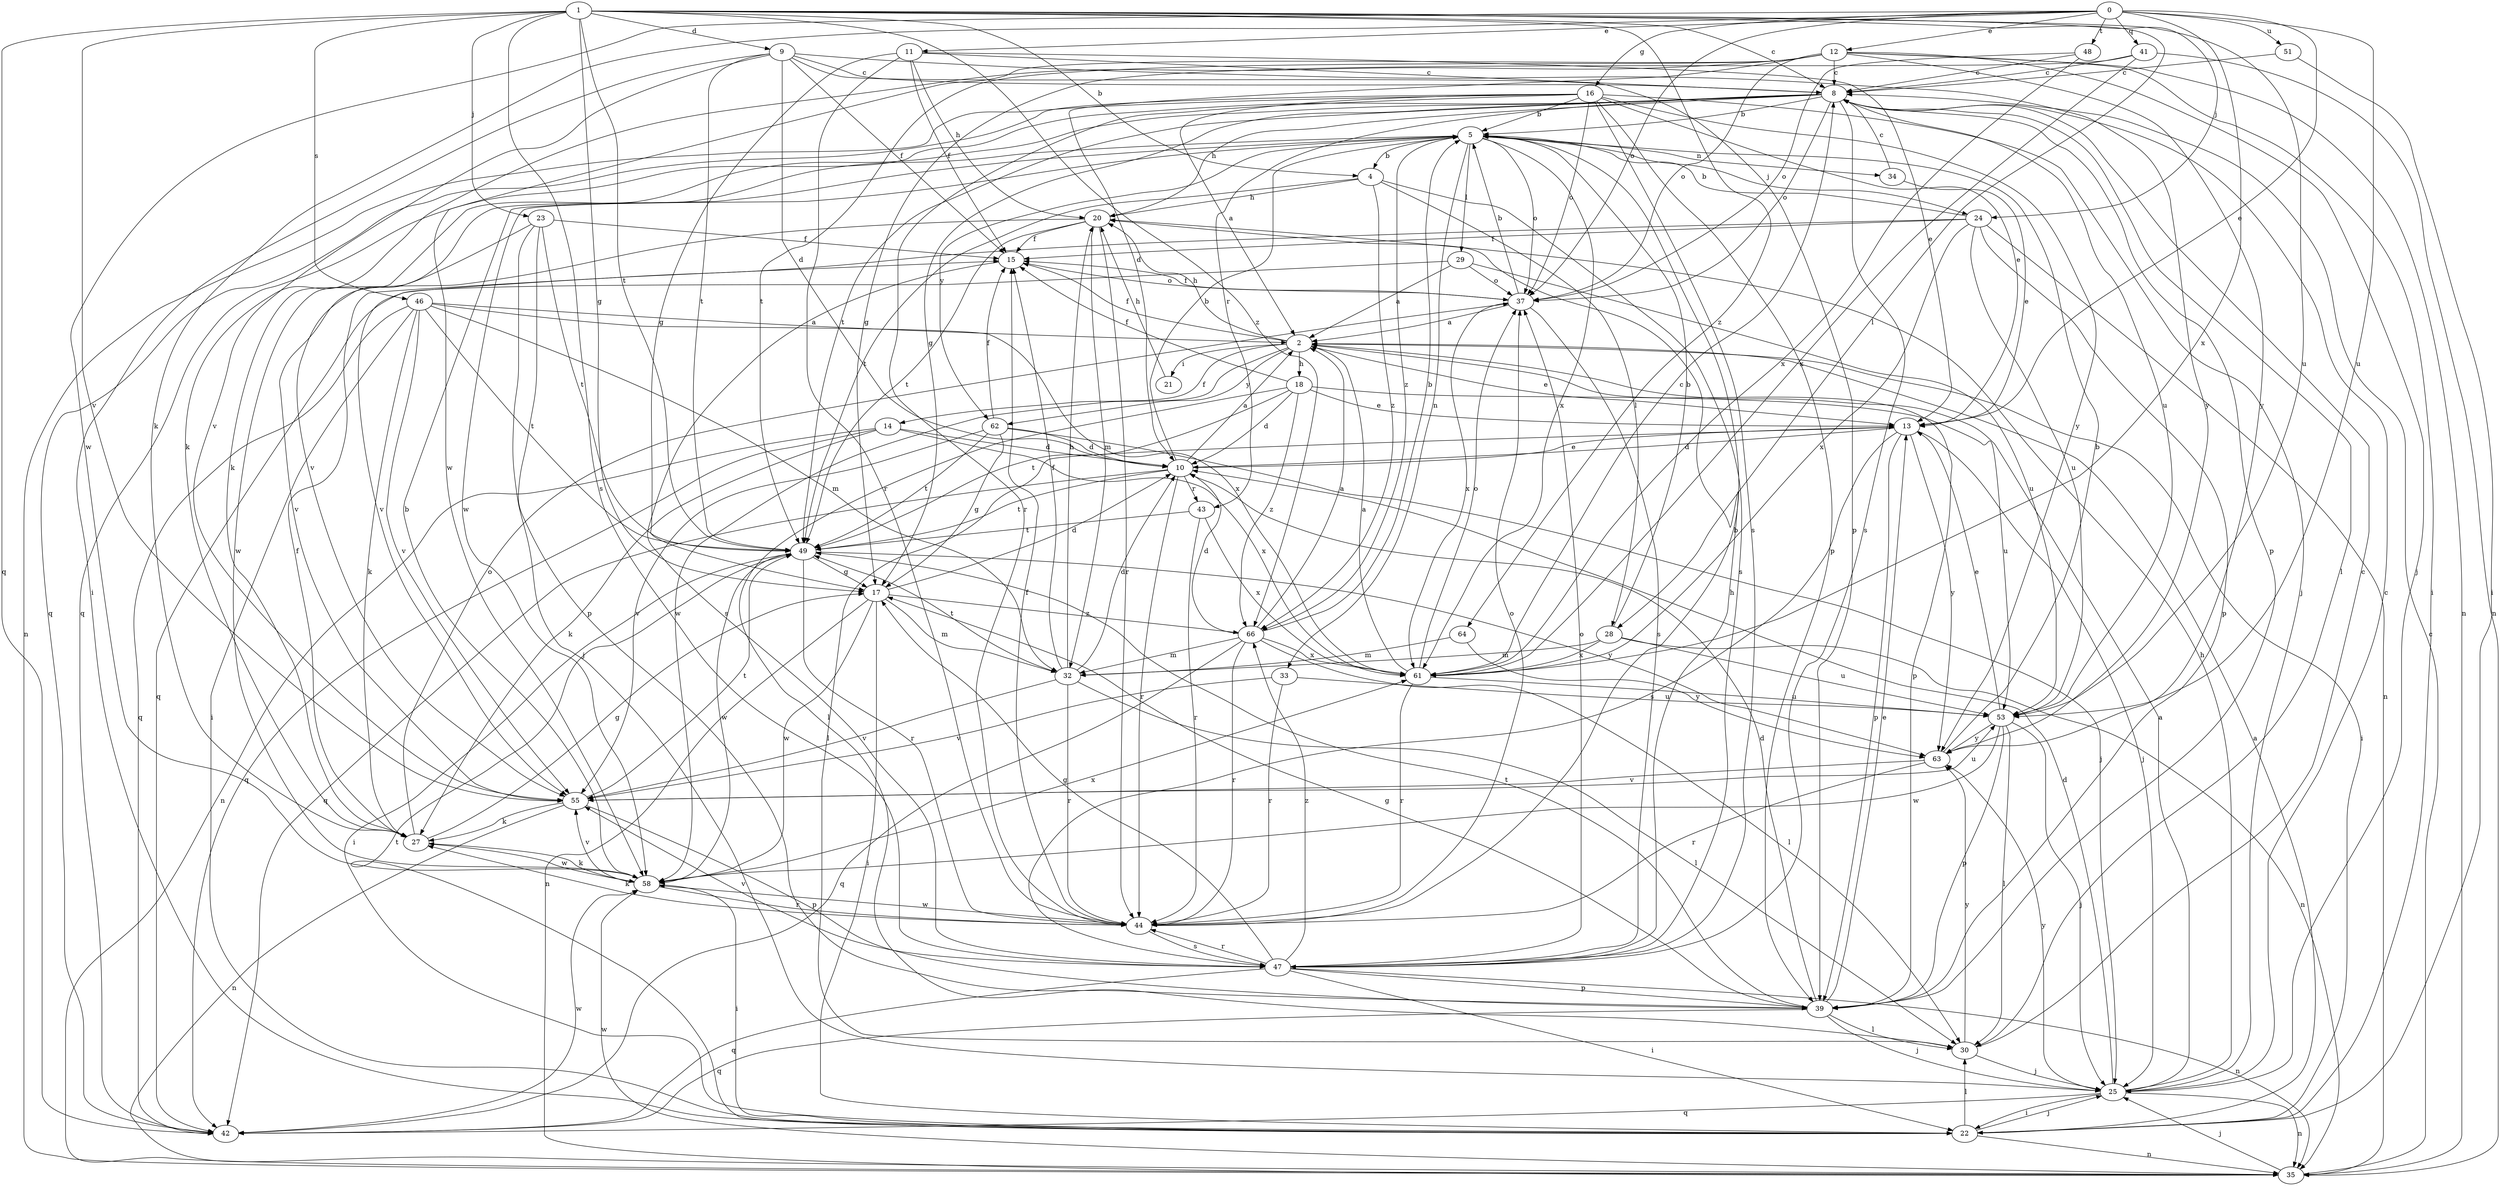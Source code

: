 strict digraph  {
0;
1;
2;
4;
5;
8;
9;
10;
11;
12;
13;
14;
15;
16;
17;
18;
20;
21;
22;
23;
24;
25;
27;
28;
29;
30;
32;
33;
34;
35;
37;
39;
41;
42;
43;
44;
46;
47;
48;
49;
51;
53;
55;
58;
61;
62;
63;
64;
66;
0 -> 11  [label=e];
0 -> 12  [label=e];
0 -> 13  [label=e];
0 -> 16  [label=g];
0 -> 27  [label=k];
0 -> 37  [label=o];
0 -> 41  [label=q];
0 -> 48  [label=t];
0 -> 51  [label=u];
0 -> 53  [label=u];
0 -> 58  [label=w];
0 -> 61  [label=x];
1 -> 4  [label=b];
1 -> 8  [label=c];
1 -> 9  [label=d];
1 -> 17  [label=g];
1 -> 23  [label=j];
1 -> 24  [label=j];
1 -> 28  [label=l];
1 -> 42  [label=q];
1 -> 46  [label=s];
1 -> 47  [label=s];
1 -> 49  [label=t];
1 -> 53  [label=u];
1 -> 55  [label=v];
1 -> 64  [label=z];
1 -> 66  [label=z];
2 -> 13  [label=e];
2 -> 14  [label=f];
2 -> 15  [label=f];
2 -> 18  [label=h];
2 -> 20  [label=h];
2 -> 21  [label=i];
2 -> 22  [label=i];
2 -> 39  [label=p];
2 -> 58  [label=w];
2 -> 62  [label=y];
4 -> 20  [label=h];
4 -> 28  [label=l];
4 -> 47  [label=s];
4 -> 49  [label=t];
4 -> 66  [label=z];
5 -> 4  [label=b];
5 -> 24  [label=j];
5 -> 29  [label=l];
5 -> 33  [label=n];
5 -> 34  [label=n];
5 -> 37  [label=o];
5 -> 55  [label=v];
5 -> 58  [label=w];
5 -> 61  [label=x];
5 -> 62  [label=y];
5 -> 66  [label=z];
8 -> 5  [label=b];
8 -> 17  [label=g];
8 -> 20  [label=h];
8 -> 27  [label=k];
8 -> 30  [label=l];
8 -> 37  [label=o];
8 -> 39  [label=p];
8 -> 42  [label=q];
8 -> 43  [label=r];
8 -> 47  [label=s];
8 -> 49  [label=t];
8 -> 53  [label=u];
9 -> 8  [label=c];
9 -> 10  [label=d];
9 -> 15  [label=f];
9 -> 22  [label=i];
9 -> 39  [label=p];
9 -> 49  [label=t];
9 -> 55  [label=v];
9 -> 63  [label=y];
10 -> 2  [label=a];
10 -> 5  [label=b];
10 -> 13  [label=e];
10 -> 42  [label=q];
10 -> 43  [label=r];
10 -> 44  [label=r];
10 -> 49  [label=t];
11 -> 8  [label=c];
11 -> 13  [label=e];
11 -> 15  [label=f];
11 -> 17  [label=g];
11 -> 20  [label=h];
11 -> 44  [label=r];
12 -> 8  [label=c];
12 -> 10  [label=d];
12 -> 22  [label=i];
12 -> 25  [label=j];
12 -> 27  [label=k];
12 -> 35  [label=n];
12 -> 37  [label=o];
12 -> 49  [label=t];
12 -> 58  [label=w];
12 -> 63  [label=y];
13 -> 10  [label=d];
13 -> 25  [label=j];
13 -> 30  [label=l];
13 -> 39  [label=p];
13 -> 47  [label=s];
13 -> 63  [label=y];
14 -> 10  [label=d];
14 -> 27  [label=k];
14 -> 35  [label=n];
14 -> 42  [label=q];
14 -> 61  [label=x];
15 -> 37  [label=o];
15 -> 47  [label=s];
16 -> 2  [label=a];
16 -> 5  [label=b];
16 -> 13  [label=e];
16 -> 25  [label=j];
16 -> 35  [label=n];
16 -> 37  [label=o];
16 -> 39  [label=p];
16 -> 42  [label=q];
16 -> 44  [label=r];
16 -> 47  [label=s];
16 -> 63  [label=y];
17 -> 10  [label=d];
17 -> 22  [label=i];
17 -> 32  [label=m];
17 -> 35  [label=n];
17 -> 58  [label=w];
17 -> 66  [label=z];
18 -> 10  [label=d];
18 -> 13  [label=e];
18 -> 15  [label=f];
18 -> 30  [label=l];
18 -> 49  [label=t];
18 -> 53  [label=u];
18 -> 66  [label=z];
20 -> 15  [label=f];
20 -> 32  [label=m];
20 -> 44  [label=r];
20 -> 49  [label=t];
20 -> 55  [label=v];
21 -> 20  [label=h];
22 -> 2  [label=a];
22 -> 25  [label=j];
22 -> 30  [label=l];
22 -> 35  [label=n];
22 -> 49  [label=t];
23 -> 15  [label=f];
23 -> 25  [label=j];
23 -> 39  [label=p];
23 -> 49  [label=t];
23 -> 58  [label=w];
24 -> 5  [label=b];
24 -> 15  [label=f];
24 -> 35  [label=n];
24 -> 39  [label=p];
24 -> 53  [label=u];
24 -> 55  [label=v];
24 -> 61  [label=x];
25 -> 2  [label=a];
25 -> 8  [label=c];
25 -> 10  [label=d];
25 -> 20  [label=h];
25 -> 22  [label=i];
25 -> 35  [label=n];
25 -> 42  [label=q];
25 -> 63  [label=y];
27 -> 15  [label=f];
27 -> 17  [label=g];
27 -> 37  [label=o];
27 -> 58  [label=w];
28 -> 5  [label=b];
28 -> 32  [label=m];
28 -> 35  [label=n];
28 -> 53  [label=u];
28 -> 61  [label=x];
29 -> 2  [label=a];
29 -> 37  [label=o];
29 -> 42  [label=q];
29 -> 53  [label=u];
30 -> 8  [label=c];
30 -> 25  [label=j];
30 -> 63  [label=y];
32 -> 10  [label=d];
32 -> 15  [label=f];
32 -> 20  [label=h];
32 -> 30  [label=l];
32 -> 44  [label=r];
32 -> 49  [label=t];
32 -> 55  [label=v];
33 -> 44  [label=r];
33 -> 53  [label=u];
33 -> 55  [label=v];
34 -> 8  [label=c];
34 -> 13  [label=e];
35 -> 8  [label=c];
35 -> 25  [label=j];
35 -> 58  [label=w];
37 -> 2  [label=a];
37 -> 5  [label=b];
37 -> 15  [label=f];
37 -> 47  [label=s];
37 -> 61  [label=x];
39 -> 10  [label=d];
39 -> 13  [label=e];
39 -> 17  [label=g];
39 -> 25  [label=j];
39 -> 30  [label=l];
39 -> 42  [label=q];
39 -> 49  [label=t];
41 -> 8  [label=c];
41 -> 17  [label=g];
41 -> 35  [label=n];
41 -> 61  [label=x];
42 -> 58  [label=w];
43 -> 44  [label=r];
43 -> 49  [label=t];
43 -> 61  [label=x];
44 -> 5  [label=b];
44 -> 15  [label=f];
44 -> 27  [label=k];
44 -> 37  [label=o];
44 -> 47  [label=s];
44 -> 58  [label=w];
46 -> 2  [label=a];
46 -> 22  [label=i];
46 -> 27  [label=k];
46 -> 32  [label=m];
46 -> 42  [label=q];
46 -> 49  [label=t];
46 -> 55  [label=v];
46 -> 61  [label=x];
47 -> 17  [label=g];
47 -> 20  [label=h];
47 -> 22  [label=i];
47 -> 35  [label=n];
47 -> 37  [label=o];
47 -> 39  [label=p];
47 -> 42  [label=q];
47 -> 44  [label=r];
47 -> 55  [label=v];
47 -> 66  [label=z];
48 -> 8  [label=c];
48 -> 37  [label=o];
48 -> 61  [label=x];
49 -> 17  [label=g];
49 -> 22  [label=i];
49 -> 44  [label=r];
49 -> 58  [label=w];
49 -> 63  [label=y];
51 -> 8  [label=c];
51 -> 22  [label=i];
53 -> 13  [label=e];
53 -> 25  [label=j];
53 -> 30  [label=l];
53 -> 39  [label=p];
53 -> 58  [label=w];
53 -> 63  [label=y];
55 -> 27  [label=k];
55 -> 35  [label=n];
55 -> 39  [label=p];
55 -> 49  [label=t];
55 -> 53  [label=u];
58 -> 5  [label=b];
58 -> 22  [label=i];
58 -> 27  [label=k];
58 -> 44  [label=r];
58 -> 55  [label=v];
58 -> 61  [label=x];
61 -> 2  [label=a];
61 -> 8  [label=c];
61 -> 37  [label=o];
61 -> 44  [label=r];
61 -> 53  [label=u];
62 -> 10  [label=d];
62 -> 15  [label=f];
62 -> 17  [label=g];
62 -> 25  [label=j];
62 -> 49  [label=t];
62 -> 55  [label=v];
63 -> 5  [label=b];
63 -> 44  [label=r];
63 -> 55  [label=v];
64 -> 32  [label=m];
64 -> 63  [label=y];
66 -> 2  [label=a];
66 -> 5  [label=b];
66 -> 10  [label=d];
66 -> 30  [label=l];
66 -> 32  [label=m];
66 -> 42  [label=q];
66 -> 44  [label=r];
66 -> 61  [label=x];
}
